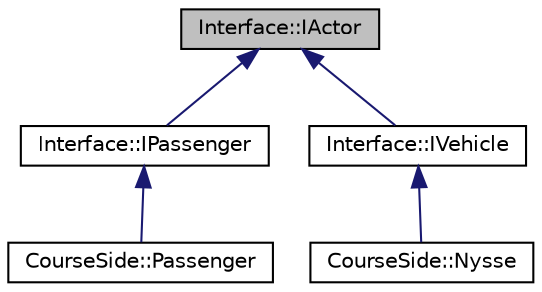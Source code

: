 digraph "Interface::IActor"
{
 // LATEX_PDF_SIZE
  edge [fontname="Helvetica",fontsize="10",labelfontname="Helvetica",labelfontsize="10"];
  node [fontname="Helvetica",fontsize="10",shape=record];
  Node1 [label="Interface::IActor",height=0.2,width=0.4,color="black", fillcolor="grey75", style="filled", fontcolor="black",tooltip="ActorIF is an interface, which every single actor moving in the game implements."];
  Node1 -> Node2 [dir="back",color="midnightblue",fontsize="10",style="solid",fontname="Helvetica"];
  Node2 [label="Interface::IPassenger",height=0.2,width=0.4,color="black", fillcolor="white", style="filled",URL="$class_interface_1_1_i_passenger.html",tooltip="PassengerIF is an interface which every passenger in game implements."];
  Node2 -> Node3 [dir="back",color="midnightblue",fontsize="10",style="solid",fontname="Helvetica"];
  Node3 [label="CourseSide::Passenger",height=0.2,width=0.4,color="black", fillcolor="white", style="filled",URL="$class_course_side_1_1_passenger.html",tooltip=" "];
  Node1 -> Node4 [dir="back",color="midnightblue",fontsize="10",style="solid",fontname="Helvetica"];
  Node4 [label="Interface::IVehicle",height=0.2,width=0.4,color="black", fillcolor="white", style="filled",URL="$class_interface_1_1_i_vehicle.html",tooltip="VehicleIF is an interface that describes vehicles (nysse) in game."];
  Node4 -> Node5 [dir="back",color="midnightblue",fontsize="10",style="solid",fontname="Helvetica"];
  Node5 [label="CourseSide::Nysse",height=0.2,width=0.4,color="black", fillcolor="white", style="filled",URL="$class_course_side_1_1_nysse.html",tooltip=" "];
}
